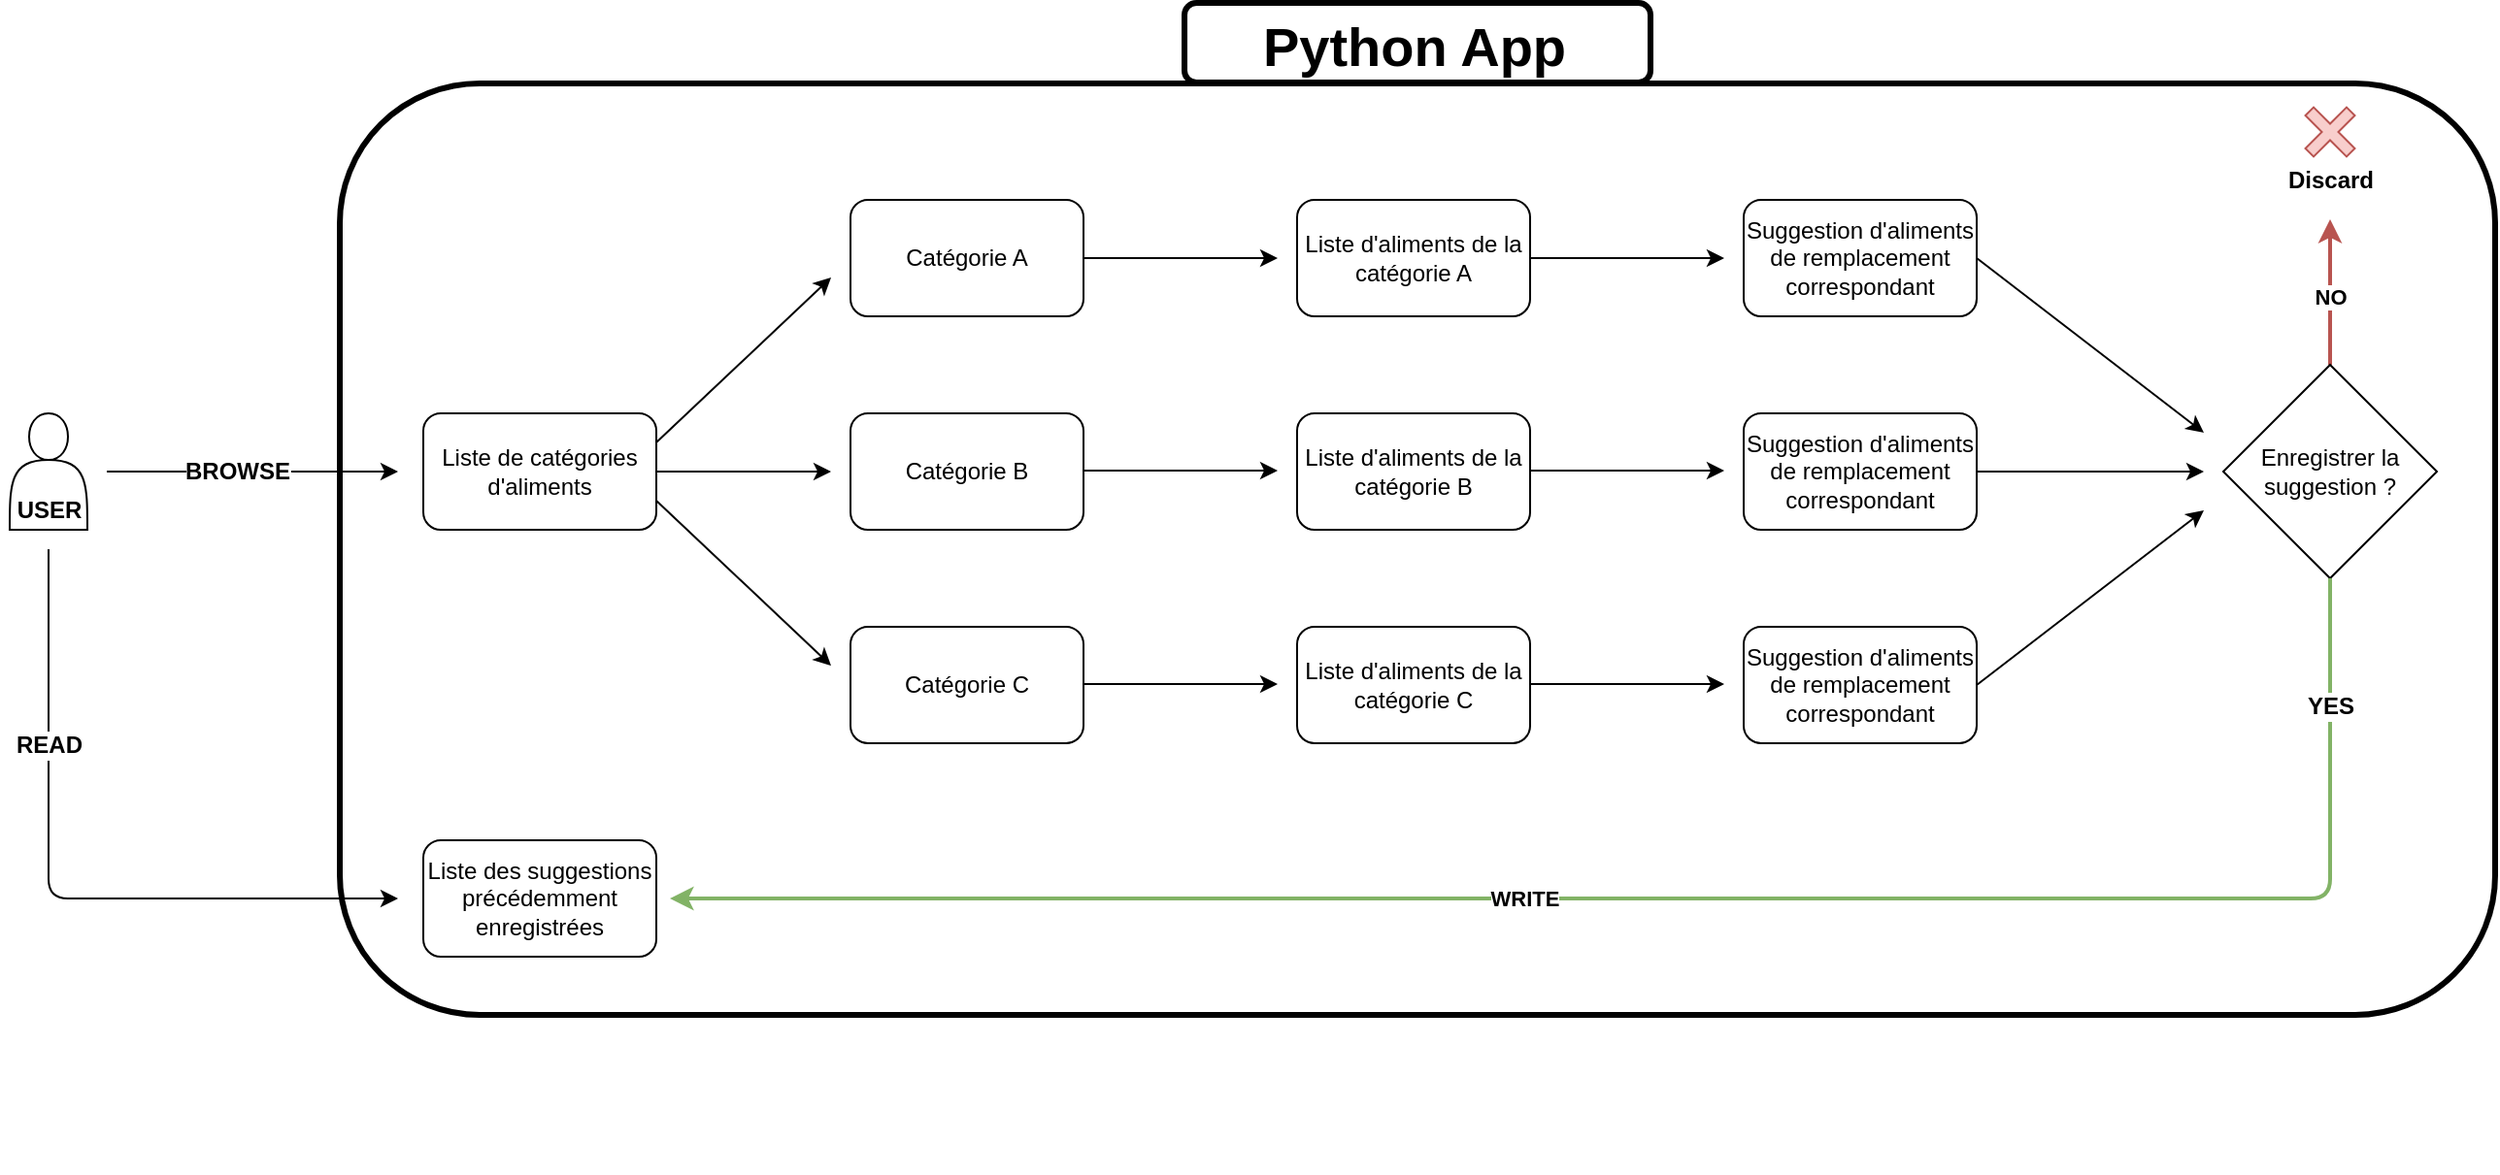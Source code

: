 <mxfile version="12.9.9" type="device"><diagram id="J91j2x7mt-f4IzbOkUXM" name="Page-1"><mxGraphModel dx="1278" dy="948" grid="1" gridSize="10" guides="1" tooltips="1" connect="1" arrows="1" fold="1" page="1" pageScale="1" pageWidth="827" pageHeight="1169" math="0" shadow="0"><root><mxCell id="0"/><mxCell id="1" parent="0"/><mxCell id="i8hQezi3DT6VtOFofOue-5" style="edgeStyle=orthogonalEdgeStyle;rounded=0;orthogonalLoop=1;jettySize=auto;html=1;" parent="1" source="i8hQezi3DT6VtOFofOue-3" edge="1"><mxGeometry relative="1" as="geometry"><mxPoint x="573" y="290" as="targetPoint"/></mxGeometry></mxCell><mxCell id="i8hQezi3DT6VtOFofOue-3" value="Liste de catégories d'aliments" style="rounded=1;whiteSpace=wrap;html=1;" parent="1" vertex="1"><mxGeometry x="363" y="260" width="120" height="60" as="geometry"/></mxCell><mxCell id="i8hQezi3DT6VtOFofOue-6" value="Catégorie B" style="rounded=1;whiteSpace=wrap;html=1;" parent="1" vertex="1"><mxGeometry x="583" y="260" width="120" height="60" as="geometry"/></mxCell><mxCell id="i8hQezi3DT6VtOFofOue-7" value="" style="endArrow=classic;html=1;exitX=1;exitY=0.25;exitDx=0;exitDy=0;" parent="1" source="i8hQezi3DT6VtOFofOue-3" edge="1"><mxGeometry width="50" height="50" relative="1" as="geometry"><mxPoint x="153" y="390" as="sourcePoint"/><mxPoint x="573" y="190" as="targetPoint"/></mxGeometry></mxCell><mxCell id="i8hQezi3DT6VtOFofOue-8" value="" style="endArrow=classic;html=1;exitX=1;exitY=0.75;exitDx=0;exitDy=0;" parent="1" source="i8hQezi3DT6VtOFofOue-3" edge="1"><mxGeometry width="50" height="50" relative="1" as="geometry"><mxPoint x="493" y="285" as="sourcePoint"/><mxPoint x="573" y="390" as="targetPoint"/></mxGeometry></mxCell><mxCell id="i8hQezi3DT6VtOFofOue-12" style="edgeStyle=orthogonalEdgeStyle;rounded=0;orthogonalLoop=1;jettySize=auto;html=1;" parent="1" source="i8hQezi3DT6VtOFofOue-9" edge="1"><mxGeometry relative="1" as="geometry"><mxPoint x="803" y="180" as="targetPoint"/></mxGeometry></mxCell><mxCell id="i8hQezi3DT6VtOFofOue-9" value="Catégorie A" style="rounded=1;whiteSpace=wrap;html=1;" parent="1" vertex="1"><mxGeometry x="583" y="150" width="120" height="60" as="geometry"/></mxCell><mxCell id="i8hQezi3DT6VtOFofOue-10" value="Catégorie C" style="rounded=1;whiteSpace=wrap;html=1;" parent="1" vertex="1"><mxGeometry x="583" y="370" width="120" height="60" as="geometry"/></mxCell><mxCell id="i8hQezi3DT6VtOFofOue-13" value="Liste d'aliments de la catégorie A" style="rounded=1;whiteSpace=wrap;html=1;" parent="1" vertex="1"><mxGeometry x="813" y="150" width="120" height="60" as="geometry"/></mxCell><mxCell id="i8hQezi3DT6VtOFofOue-14" value="Liste d'aliments de la catégorie B" style="rounded=1;whiteSpace=wrap;html=1;" parent="1" vertex="1"><mxGeometry x="813" y="260" width="120" height="60" as="geometry"/></mxCell><mxCell id="i8hQezi3DT6VtOFofOue-15" value="Liste d'aliments de la catégorie C" style="rounded=1;whiteSpace=wrap;html=1;" parent="1" vertex="1"><mxGeometry x="813" y="370" width="120" height="60" as="geometry"/></mxCell><mxCell id="i8hQezi3DT6VtOFofOue-16" style="edgeStyle=orthogonalEdgeStyle;rounded=0;orthogonalLoop=1;jettySize=auto;html=1;" parent="1" edge="1"><mxGeometry relative="1" as="geometry"><mxPoint x="803" y="289.5" as="targetPoint"/><mxPoint x="703" y="289.5" as="sourcePoint"/></mxGeometry></mxCell><mxCell id="i8hQezi3DT6VtOFofOue-17" style="edgeStyle=orthogonalEdgeStyle;rounded=0;orthogonalLoop=1;jettySize=auto;html=1;" parent="1" edge="1"><mxGeometry relative="1" as="geometry"><mxPoint x="803" y="399.5" as="targetPoint"/><mxPoint x="703" y="399.5" as="sourcePoint"/></mxGeometry></mxCell><mxCell id="NRRyG1VVBCF2705YahxH-1" style="edgeStyle=orthogonalEdgeStyle;rounded=0;orthogonalLoop=1;jettySize=auto;html=1;" parent="1" edge="1"><mxGeometry relative="1" as="geometry"><mxPoint x="1033" y="180" as="targetPoint"/><mxPoint x="933" y="180" as="sourcePoint"/></mxGeometry></mxCell><mxCell id="NRRyG1VVBCF2705YahxH-2" value="Suggestion d'aliments de remplacement correspondant" style="rounded=1;whiteSpace=wrap;html=1;" parent="1" vertex="1"><mxGeometry x="1043" y="150" width="120" height="60" as="geometry"/></mxCell><mxCell id="NRRyG1VVBCF2705YahxH-3" value="Suggestion d'aliments de remplacement correspondant" style="rounded=1;whiteSpace=wrap;html=1;" parent="1" vertex="1"><mxGeometry x="1043" y="260" width="120" height="60" as="geometry"/></mxCell><mxCell id="NRRyG1VVBCF2705YahxH-4" value="Suggestion d'aliments de remplacement correspondant" style="rounded=1;whiteSpace=wrap;html=1;" parent="1" vertex="1"><mxGeometry x="1043" y="370" width="120" height="60" as="geometry"/></mxCell><mxCell id="NRRyG1VVBCF2705YahxH-5" style="edgeStyle=orthogonalEdgeStyle;rounded=0;orthogonalLoop=1;jettySize=auto;html=1;" parent="1" edge="1"><mxGeometry relative="1" as="geometry"><mxPoint x="1033" y="289.5" as="targetPoint"/><mxPoint x="933" y="289.5" as="sourcePoint"/></mxGeometry></mxCell><mxCell id="NRRyG1VVBCF2705YahxH-6" style="edgeStyle=orthogonalEdgeStyle;rounded=0;orthogonalLoop=1;jettySize=auto;html=1;" parent="1" edge="1"><mxGeometry relative="1" as="geometry"><mxPoint x="1033" y="399.5" as="targetPoint"/><mxPoint x="933" y="399.5" as="sourcePoint"/></mxGeometry></mxCell><mxCell id="NRRyG1VVBCF2705YahxH-14" value="" style="endArrow=classic;html=1;strokeWidth=1;" parent="1" edge="1"><mxGeometry width="50" height="50" relative="1" as="geometry"><mxPoint x="170" y="330" as="sourcePoint"/><mxPoint x="350" y="510" as="targetPoint"/><Array as="points"><mxPoint x="170" y="510"/></Array></mxGeometry></mxCell><mxCell id="NRRyG1VVBCF2705YahxH-30" value="&lt;span&gt;READ&lt;/span&gt;" style="text;html=1;align=center;verticalAlign=middle;resizable=0;points=[];labelBackgroundColor=#ffffff;fontStyle=1" parent="NRRyG1VVBCF2705YahxH-14" vertex="1" connectable="0"><mxGeometry x="-0.291" y="1" relative="1" as="geometry"><mxPoint x="-1" y="-26.47" as="offset"/></mxGeometry></mxCell><mxCell id="NRRyG1VVBCF2705YahxH-15" value="Liste des suggestions précédemment enregistrées" style="rounded=1;whiteSpace=wrap;html=1;" parent="1" vertex="1"><mxGeometry x="363" y="480" width="120" height="60" as="geometry"/></mxCell><mxCell id="NRRyG1VVBCF2705YahxH-16" value="" style="endArrow=classic;html=1;exitX=1;exitY=0.5;exitDx=0;exitDy=0;" parent="1" source="NRRyG1VVBCF2705YahxH-2" edge="1"><mxGeometry width="50" height="50" relative="1" as="geometry"><mxPoint x="1230" y="190" as="sourcePoint"/><mxPoint x="1280" y="270" as="targetPoint"/></mxGeometry></mxCell><mxCell id="NRRyG1VVBCF2705YahxH-18" value="" style="endArrow=classic;html=1;exitX=1;exitY=0.5;exitDx=0;exitDy=0;" parent="1" source="NRRyG1VVBCF2705YahxH-3" edge="1"><mxGeometry width="50" height="50" relative="1" as="geometry"><mxPoint x="1240" y="200" as="sourcePoint"/><mxPoint x="1280" y="290" as="targetPoint"/></mxGeometry></mxCell><mxCell id="NRRyG1VVBCF2705YahxH-19" value="" style="endArrow=classic;html=1;exitX=1;exitY=0.5;exitDx=0;exitDy=0;" parent="1" source="NRRyG1VVBCF2705YahxH-4" edge="1"><mxGeometry width="50" height="50" relative="1" as="geometry"><mxPoint x="1250" y="210" as="sourcePoint"/><mxPoint x="1280" y="310" as="targetPoint"/></mxGeometry></mxCell><mxCell id="NRRyG1VVBCF2705YahxH-26" value="NO" style="edgeStyle=orthogonalEdgeStyle;rounded=0;orthogonalLoop=1;jettySize=auto;html=1;fillColor=#f8cecc;strokeColor=#b85450;fontStyle=1;strokeWidth=2;" parent="1" source="NRRyG1VVBCF2705YahxH-21" edge="1"><mxGeometry x="-0.067" relative="1" as="geometry"><mxPoint x="1345" y="160" as="targetPoint"/><mxPoint as="offset"/></mxGeometry></mxCell><mxCell id="NRRyG1VVBCF2705YahxH-21" value="Enregistrer la suggestion ?" style="rhombus;whiteSpace=wrap;html=1;" parent="1" vertex="1"><mxGeometry x="1290" y="235" width="110" height="110" as="geometry"/></mxCell><mxCell id="NRRyG1VVBCF2705YahxH-22" value="&lt;b&gt;WRITE&lt;/b&gt;" style="endArrow=classic;html=1;exitX=0.5;exitY=1;exitDx=0;exitDy=0;fillColor=#d5e8d4;strokeColor=#82b366;strokeWidth=2;" parent="1" source="NRRyG1VVBCF2705YahxH-21" edge="1"><mxGeometry x="0.137" width="50" height="50" relative="1" as="geometry"><mxPoint x="150" y="610" as="sourcePoint"/><mxPoint x="490" y="510" as="targetPoint"/><Array as="points"><mxPoint x="1345" y="510"/></Array><mxPoint as="offset"/></mxGeometry></mxCell><mxCell id="NRRyG1VVBCF2705YahxH-25" value="&lt;b&gt;YES&lt;/b&gt;" style="text;html=1;align=center;verticalAlign=middle;resizable=0;points=[];labelBackgroundColor=#ffffff;" parent="NRRyG1VVBCF2705YahxH-22" vertex="1" connectable="0"><mxGeometry x="-0.871" y="4" relative="1" as="geometry"><mxPoint x="-4" as="offset"/></mxGeometry></mxCell><mxCell id="NRRyG1VVBCF2705YahxH-27" value="" style="shape=cross;whiteSpace=wrap;html=1;direction=south;rotation=45;fillColor=#f8cecc;strokeColor=#b85450;" parent="1" vertex="1"><mxGeometry x="1330" y="100" width="30" height="30" as="geometry"/></mxCell><mxCell id="NRRyG1VVBCF2705YahxH-28" value="Discard" style="text;html=1;align=center;verticalAlign=middle;resizable=0;points=[];autosize=1;fontStyle=1" parent="1" vertex="1"><mxGeometry x="1315" y="130" width="60" height="20" as="geometry"/></mxCell><mxCell id="NRRyG1VVBCF2705YahxH-34" style="edgeStyle=orthogonalEdgeStyle;rounded=0;orthogonalLoop=1;jettySize=auto;html=1;strokeWidth=1;" parent="1" edge="1"><mxGeometry relative="1" as="geometry"><mxPoint x="350" y="290" as="targetPoint"/><mxPoint x="200" y="290" as="sourcePoint"/></mxGeometry></mxCell><mxCell id="NRRyG1VVBCF2705YahxH-35" value="&lt;b&gt;BROWSE&lt;/b&gt;" style="text;html=1;align=center;verticalAlign=middle;resizable=0;points=[];labelBackgroundColor=#ffffff;" parent="NRRyG1VVBCF2705YahxH-34" vertex="1" connectable="0"><mxGeometry x="-0.109" y="-1" relative="1" as="geometry"><mxPoint y="-1" as="offset"/></mxGeometry></mxCell><mxCell id="NRRyG1VVBCF2705YahxH-32" value="" style="shape=actor;whiteSpace=wrap;html=1;" parent="1" vertex="1"><mxGeometry x="150" y="260" width="40" height="60" as="geometry"/></mxCell><mxCell id="NRRyG1VVBCF2705YahxH-33" value="&lt;b&gt;USER&lt;/b&gt;" style="text;html=1;align=center;verticalAlign=middle;resizable=0;points=[];autosize=1;" parent="1" vertex="1"><mxGeometry x="145" y="300" width="50" height="20" as="geometry"/></mxCell><mxCell id="NRRyG1VVBCF2705YahxH-36" value="" style="rounded=1;whiteSpace=wrap;html=1;fillColor=none;strokeWidth=3;" parent="1" vertex="1"><mxGeometry x="320" y="90" width="1110" height="480" as="geometry"/></mxCell><mxCell id="NRRyG1VVBCF2705YahxH-39" value="&lt;b&gt;&lt;font style=&quot;font-size: 28px&quot;&gt;Python App&lt;/font&gt;&lt;/b&gt;" style="text;html=1;align=center;verticalAlign=middle;resizable=0;points=[];autosize=1;" parent="1" vertex="1"><mxGeometry x="788" y="61" width="170" height="20" as="geometry"/></mxCell><mxCell id="NRRyG1VVBCF2705YahxH-40" value="" style="rounded=1;whiteSpace=wrap;html=1;strokeWidth=3;fillColor=none;opacity=0;" parent="1" vertex="1"><mxGeometry x="150" y="590" width="120" height="60" as="geometry"/></mxCell><mxCell id="NRRyG1VVBCF2705YahxH-44" value="" style="rounded=1;whiteSpace=wrap;html=1;fillColor=none;strokeWidth=3;" parent="1" vertex="1"><mxGeometry x="755" y="48.5" width="240" height="41" as="geometry"/></mxCell></root></mxGraphModel></diagram></mxfile>